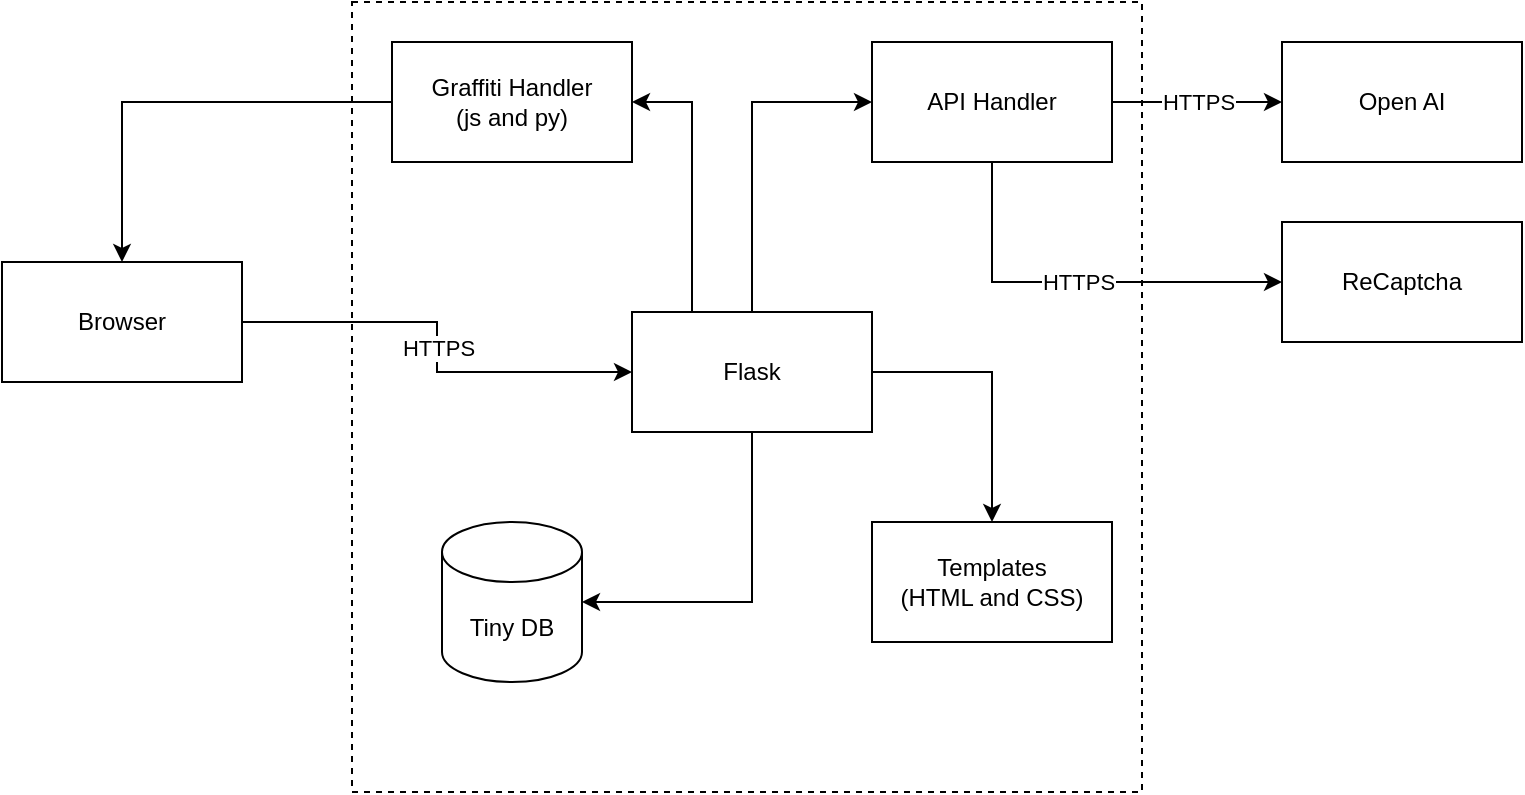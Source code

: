 <mxfile version="28.2.4">
  <diagram id="_Q-9M2kHhuIFoYGvWBjs" name="Component Diagram">
    <mxGraphModel dx="997" dy="638" grid="1" gridSize="10" guides="1" tooltips="1" connect="1" arrows="1" fold="1" page="1" pageScale="1" pageWidth="850" pageHeight="1100" math="0" shadow="0">
      <root>
        <mxCell id="0" />
        <mxCell id="1" parent="0" />
        <mxCell id="tLKGIEnI1naQTqNgqukB-1" value="" style="whiteSpace=wrap;html=1;aspect=fixed;dashed=1;" vertex="1" parent="1">
          <mxGeometry x="205" y="170" width="395" height="395" as="geometry" />
        </mxCell>
        <mxCell id="tLKGIEnI1naQTqNgqukB-2" value="Tiny DB" style="shape=cylinder3;whiteSpace=wrap;html=1;boundedLbl=1;backgroundOutline=1;size=15;" vertex="1" parent="1">
          <mxGeometry x="250" y="430" width="70" height="80" as="geometry" />
        </mxCell>
        <mxCell id="tLKGIEnI1naQTqNgqukB-3" style="edgeStyle=orthogonalEdgeStyle;rounded=0;orthogonalLoop=1;jettySize=auto;html=1;exitX=0.5;exitY=0;exitDx=0;exitDy=0;entryX=0;entryY=0.5;entryDx=0;entryDy=0;" edge="1" parent="1" source="tLKGIEnI1naQTqNgqukB-6" target="tLKGIEnI1naQTqNgqukB-13">
          <mxGeometry relative="1" as="geometry" />
        </mxCell>
        <mxCell id="tLKGIEnI1naQTqNgqukB-4" style="edgeStyle=orthogonalEdgeStyle;rounded=0;orthogonalLoop=1;jettySize=auto;html=1;exitX=0.25;exitY=0;exitDx=0;exitDy=0;entryX=1;entryY=0.5;entryDx=0;entryDy=0;" edge="1" parent="1" source="tLKGIEnI1naQTqNgqukB-6" target="tLKGIEnI1naQTqNgqukB-10">
          <mxGeometry relative="1" as="geometry" />
        </mxCell>
        <mxCell id="tLKGIEnI1naQTqNgqukB-5" style="edgeStyle=orthogonalEdgeStyle;rounded=0;orthogonalLoop=1;jettySize=auto;html=1;exitX=1;exitY=0.5;exitDx=0;exitDy=0;entryX=0.5;entryY=0;entryDx=0;entryDy=0;" edge="1" parent="1" source="tLKGIEnI1naQTqNgqukB-6" target="tLKGIEnI1naQTqNgqukB-14">
          <mxGeometry relative="1" as="geometry" />
        </mxCell>
        <mxCell id="tLKGIEnI1naQTqNgqukB-6" value="Flask" style="rounded=0;whiteSpace=wrap;html=1;" vertex="1" parent="1">
          <mxGeometry x="345" y="325" width="120" height="60" as="geometry" />
        </mxCell>
        <mxCell id="tLKGIEnI1naQTqNgqukB-7" value="HTTPS" style="edgeStyle=orthogonalEdgeStyle;rounded=0;orthogonalLoop=1;jettySize=auto;html=1;exitX=1;exitY=0.5;exitDx=0;exitDy=0;" edge="1" parent="1" source="tLKGIEnI1naQTqNgqukB-8" target="tLKGIEnI1naQTqNgqukB-6">
          <mxGeometry relative="1" as="geometry" />
        </mxCell>
        <mxCell id="tLKGIEnI1naQTqNgqukB-8" value="Browser" style="rounded=0;whiteSpace=wrap;html=1;" vertex="1" parent="1">
          <mxGeometry x="30" y="300" width="120" height="60" as="geometry" />
        </mxCell>
        <mxCell id="tLKGIEnI1naQTqNgqukB-9" style="edgeStyle=orthogonalEdgeStyle;rounded=0;orthogonalLoop=1;jettySize=auto;html=1;exitX=0;exitY=0.5;exitDx=0;exitDy=0;entryX=0.5;entryY=0;entryDx=0;entryDy=0;" edge="1" parent="1" source="tLKGIEnI1naQTqNgqukB-10" target="tLKGIEnI1naQTqNgqukB-8">
          <mxGeometry relative="1" as="geometry" />
        </mxCell>
        <mxCell id="tLKGIEnI1naQTqNgqukB-10" value="Graffiti Handler&lt;div&gt;(js and py)&lt;/div&gt;" style="rounded=0;whiteSpace=wrap;html=1;" vertex="1" parent="1">
          <mxGeometry x="225" y="190" width="120" height="60" as="geometry" />
        </mxCell>
        <mxCell id="tLKGIEnI1naQTqNgqukB-11" value="HTTPS" style="edgeStyle=orthogonalEdgeStyle;rounded=0;orthogonalLoop=1;jettySize=auto;html=1;exitX=1;exitY=0.5;exitDx=0;exitDy=0;entryX=0;entryY=0.5;entryDx=0;entryDy=0;" edge="1" parent="1" source="tLKGIEnI1naQTqNgqukB-13" target="tLKGIEnI1naQTqNgqukB-15">
          <mxGeometry relative="1" as="geometry" />
        </mxCell>
        <mxCell id="tLKGIEnI1naQTqNgqukB-12" value="HTTPS" style="edgeStyle=orthogonalEdgeStyle;rounded=0;orthogonalLoop=1;jettySize=auto;html=1;exitX=0.5;exitY=1;exitDx=0;exitDy=0;entryX=0;entryY=0.5;entryDx=0;entryDy=0;" edge="1" parent="1" source="tLKGIEnI1naQTqNgqukB-13" target="tLKGIEnI1naQTqNgqukB-16">
          <mxGeometry relative="1" as="geometry" />
        </mxCell>
        <mxCell id="tLKGIEnI1naQTqNgqukB-13" value="API Handler" style="rounded=0;whiteSpace=wrap;html=1;" vertex="1" parent="1">
          <mxGeometry x="465" y="190" width="120" height="60" as="geometry" />
        </mxCell>
        <mxCell id="tLKGIEnI1naQTqNgqukB-14" value="Templates&lt;div&gt;(HTML and CSS)&lt;/div&gt;" style="rounded=0;whiteSpace=wrap;html=1;" vertex="1" parent="1">
          <mxGeometry x="465" y="430" width="120" height="60" as="geometry" />
        </mxCell>
        <mxCell id="tLKGIEnI1naQTqNgqukB-15" value="Open AI" style="rounded=0;whiteSpace=wrap;html=1;" vertex="1" parent="1">
          <mxGeometry x="670" y="190" width="120" height="60" as="geometry" />
        </mxCell>
        <mxCell id="tLKGIEnI1naQTqNgqukB-16" value="ReCaptcha" style="rounded=0;whiteSpace=wrap;html=1;" vertex="1" parent="1">
          <mxGeometry x="670" y="280" width="120" height="60" as="geometry" />
        </mxCell>
        <mxCell id="tLKGIEnI1naQTqNgqukB-17" style="edgeStyle=orthogonalEdgeStyle;rounded=0;orthogonalLoop=1;jettySize=auto;html=1;exitX=0.5;exitY=1;exitDx=0;exitDy=0;entryX=1;entryY=0.5;entryDx=0;entryDy=0;entryPerimeter=0;" edge="1" parent="1" source="tLKGIEnI1naQTqNgqukB-6" target="tLKGIEnI1naQTqNgqukB-2">
          <mxGeometry relative="1" as="geometry" />
        </mxCell>
      </root>
    </mxGraphModel>
  </diagram>
</mxfile>
